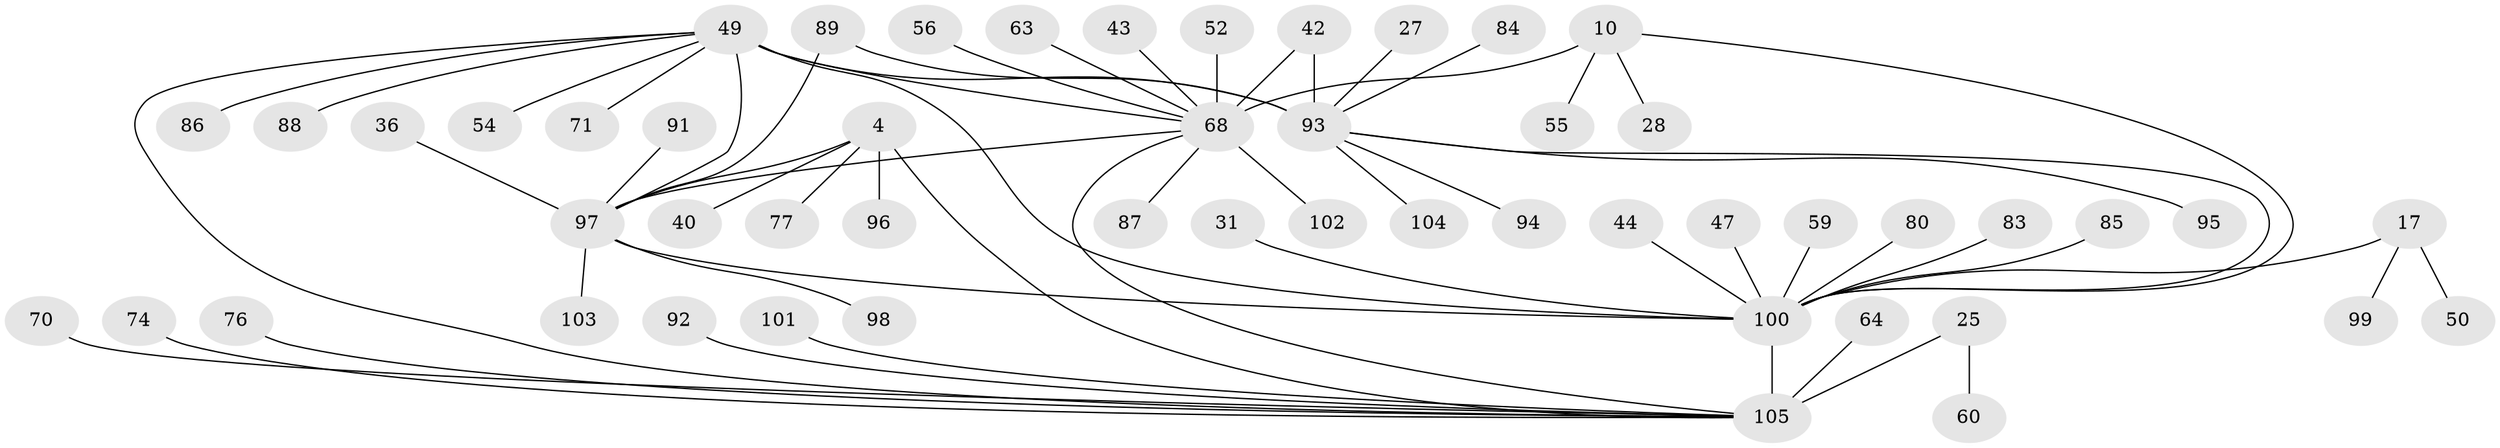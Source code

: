 // original degree distribution, {6: 0.02857142857142857, 7: 0.047619047619047616, 5: 0.05714285714285714, 10: 0.01904761904761905, 9: 0.01904761904761905, 8: 0.0380952380952381, 12: 0.01904761904761905, 4: 0.0380952380952381, 1: 0.5428571428571428, 2: 0.17142857142857143, 3: 0.01904761904761905}
// Generated by graph-tools (version 1.1) at 2025/56/03/09/25 04:56:00]
// undirected, 52 vertices, 60 edges
graph export_dot {
graph [start="1"]
  node [color=gray90,style=filled];
  4 [super="+2"];
  10 [super="+9"];
  17 [super="+16"];
  25 [super="+21"];
  27;
  28;
  31;
  36;
  40;
  42;
  43;
  44;
  47;
  49 [super="+13+15"];
  50;
  52;
  54 [super="+48"];
  55;
  56;
  59;
  60;
  63;
  64;
  68 [super="+8+30+41"];
  70 [super="+29"];
  71;
  74 [super="+65"];
  76;
  77;
  80 [super="+62"];
  83 [super="+82"];
  84;
  85 [super="+57"];
  86;
  87;
  88;
  89 [super="+69+79"];
  91 [super="+72"];
  92;
  93 [super="+14"];
  94 [super="+46"];
  95;
  96;
  97 [super="+73+90+5+78+3"];
  98;
  99 [super="+39"];
  100 [super="+20+19+61"];
  101 [super="+32"];
  102;
  103 [super="+81"];
  104 [super="+35+53+58"];
  105 [super="+24+75+23+26+51"];
  4 -- 96;
  4 -- 40;
  4 -- 77;
  4 -- 97 [weight=6];
  4 -- 105;
  10 -- 55;
  10 -- 28;
  10 -- 100;
  10 -- 68 [weight=6];
  17 -- 50;
  17 -- 99;
  17 -- 100 [weight=6];
  25 -- 60;
  25 -- 105 [weight=6];
  27 -- 93;
  31 -- 100;
  36 -- 97;
  42 -- 93;
  42 -- 68;
  43 -- 68;
  44 -- 100;
  47 -- 100;
  49 -- 71;
  49 -- 86;
  49 -- 54;
  49 -- 88;
  49 -- 93 [weight=6];
  49 -- 97;
  49 -- 105;
  49 -- 68 [weight=2];
  49 -- 100;
  52 -- 68;
  56 -- 68;
  59 -- 100;
  63 -- 68;
  64 -- 105;
  68 -- 97;
  68 -- 102;
  68 -- 105;
  68 -- 87;
  70 -- 105;
  74 -- 105;
  76 -- 105;
  80 -- 100;
  83 -- 100;
  84 -- 93;
  85 -- 100;
  89 -- 93;
  89 -- 97;
  91 -- 97;
  92 -- 105;
  93 -- 100 [weight=2];
  93 -- 104;
  93 -- 94;
  93 -- 95;
  97 -- 100;
  97 -- 103;
  97 -- 98;
  100 -- 105 [weight=2];
  101 -- 105;
}
